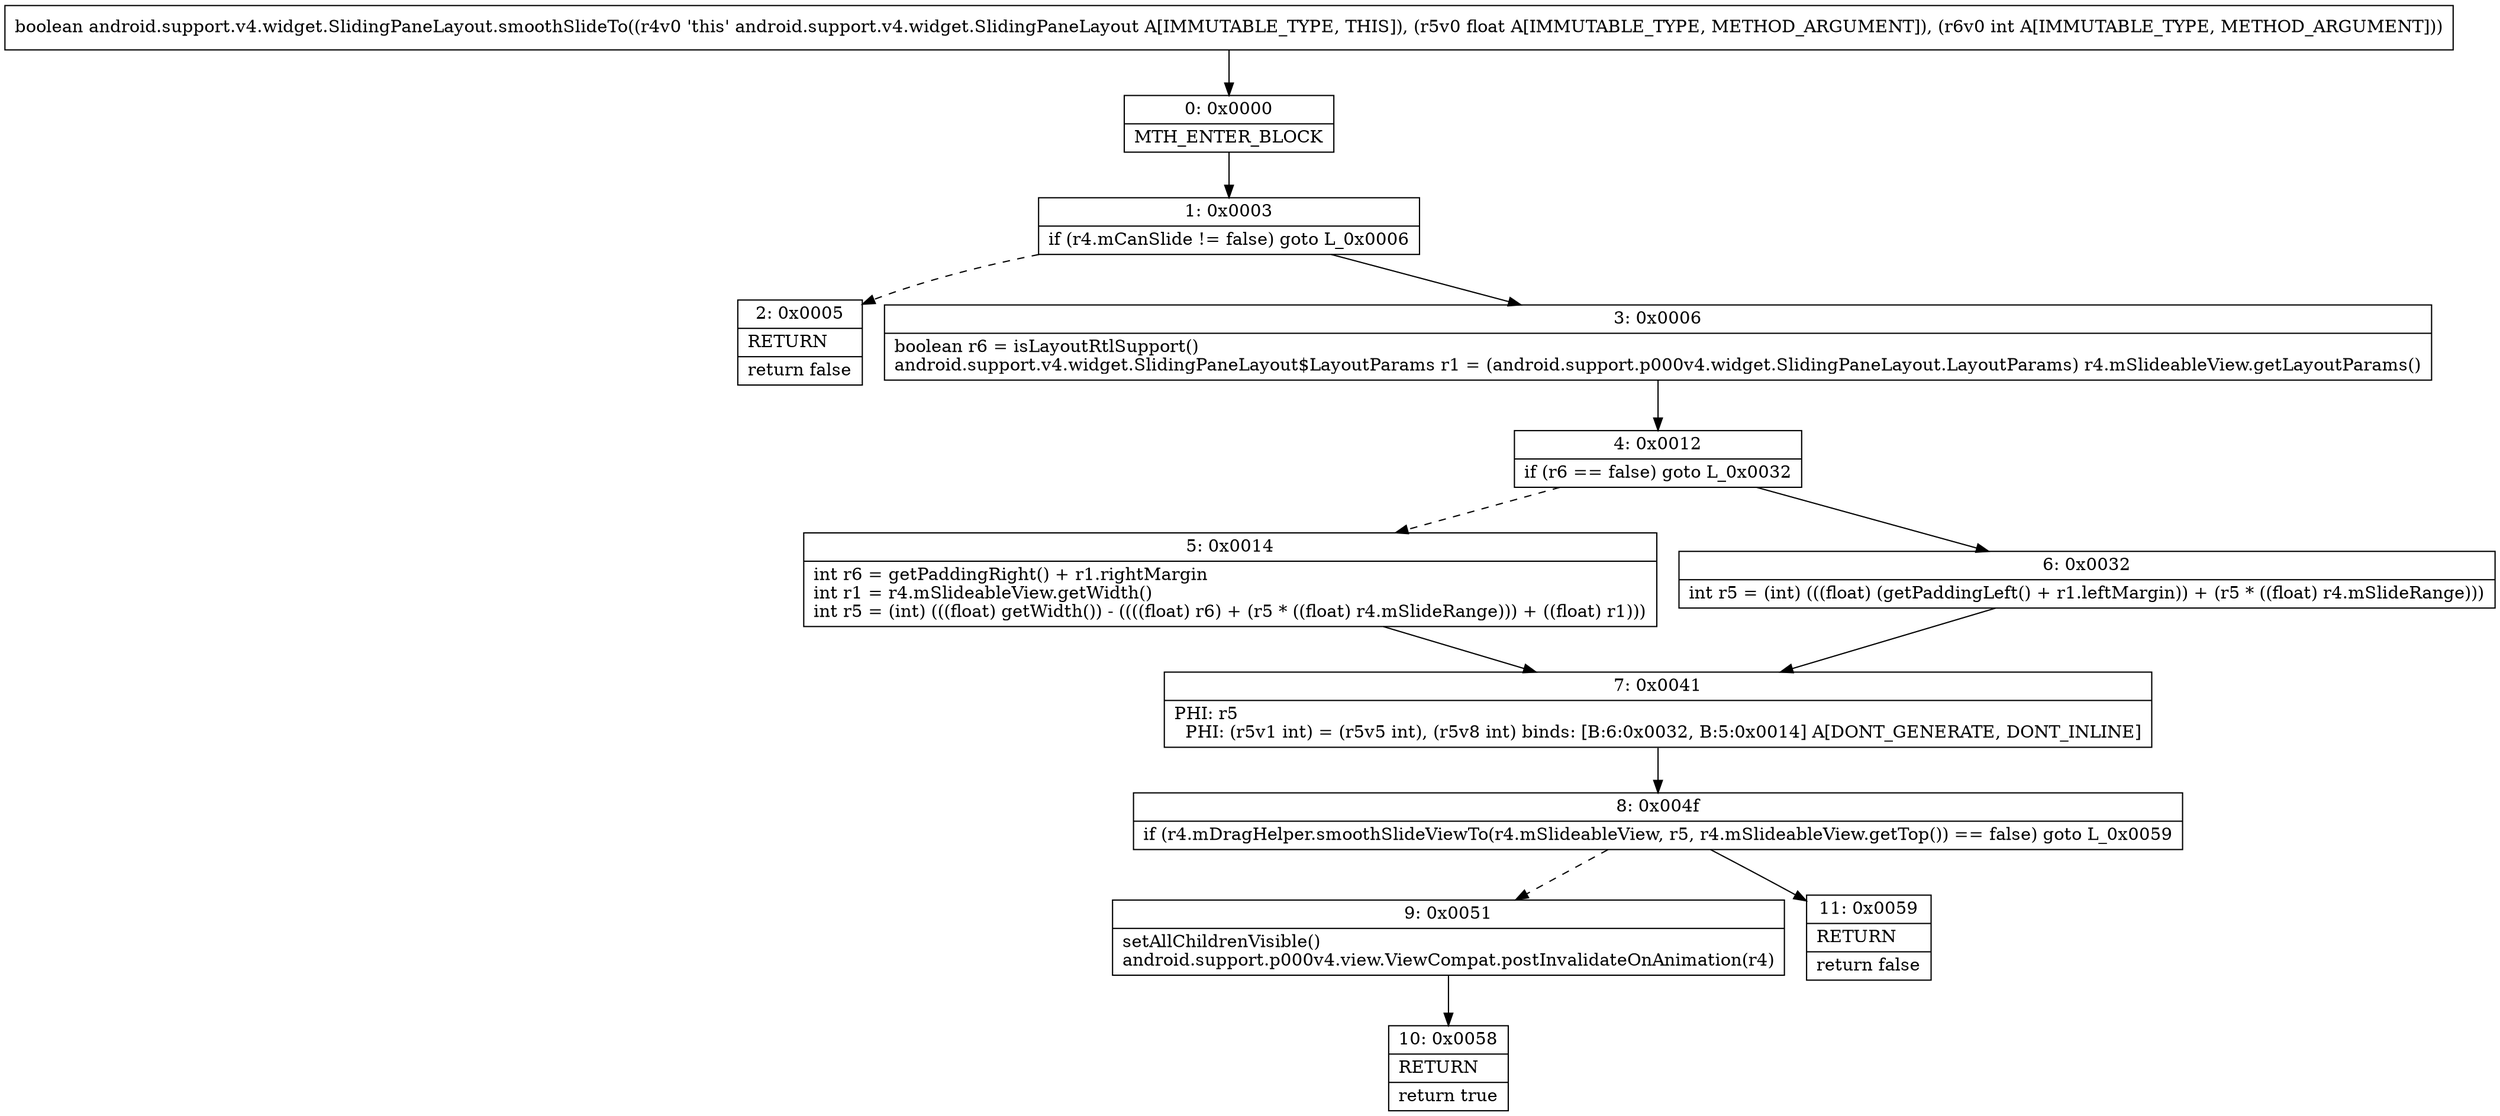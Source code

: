 digraph "CFG forandroid.support.v4.widget.SlidingPaneLayout.smoothSlideTo(FI)Z" {
Node_0 [shape=record,label="{0\:\ 0x0000|MTH_ENTER_BLOCK\l}"];
Node_1 [shape=record,label="{1\:\ 0x0003|if (r4.mCanSlide != false) goto L_0x0006\l}"];
Node_2 [shape=record,label="{2\:\ 0x0005|RETURN\l|return false\l}"];
Node_3 [shape=record,label="{3\:\ 0x0006|boolean r6 = isLayoutRtlSupport()\landroid.support.v4.widget.SlidingPaneLayout$LayoutParams r1 = (android.support.p000v4.widget.SlidingPaneLayout.LayoutParams) r4.mSlideableView.getLayoutParams()\l}"];
Node_4 [shape=record,label="{4\:\ 0x0012|if (r6 == false) goto L_0x0032\l}"];
Node_5 [shape=record,label="{5\:\ 0x0014|int r6 = getPaddingRight() + r1.rightMargin\lint r1 = r4.mSlideableView.getWidth()\lint r5 = (int) (((float) getWidth()) \- ((((float) r6) + (r5 * ((float) r4.mSlideRange))) + ((float) r1)))\l}"];
Node_6 [shape=record,label="{6\:\ 0x0032|int r5 = (int) (((float) (getPaddingLeft() + r1.leftMargin)) + (r5 * ((float) r4.mSlideRange)))\l}"];
Node_7 [shape=record,label="{7\:\ 0x0041|PHI: r5 \l  PHI: (r5v1 int) = (r5v5 int), (r5v8 int) binds: [B:6:0x0032, B:5:0x0014] A[DONT_GENERATE, DONT_INLINE]\l}"];
Node_8 [shape=record,label="{8\:\ 0x004f|if (r4.mDragHelper.smoothSlideViewTo(r4.mSlideableView, r5, r4.mSlideableView.getTop()) == false) goto L_0x0059\l}"];
Node_9 [shape=record,label="{9\:\ 0x0051|setAllChildrenVisible()\landroid.support.p000v4.view.ViewCompat.postInvalidateOnAnimation(r4)\l}"];
Node_10 [shape=record,label="{10\:\ 0x0058|RETURN\l|return true\l}"];
Node_11 [shape=record,label="{11\:\ 0x0059|RETURN\l|return false\l}"];
MethodNode[shape=record,label="{boolean android.support.v4.widget.SlidingPaneLayout.smoothSlideTo((r4v0 'this' android.support.v4.widget.SlidingPaneLayout A[IMMUTABLE_TYPE, THIS]), (r5v0 float A[IMMUTABLE_TYPE, METHOD_ARGUMENT]), (r6v0 int A[IMMUTABLE_TYPE, METHOD_ARGUMENT])) }"];
MethodNode -> Node_0;
Node_0 -> Node_1;
Node_1 -> Node_2[style=dashed];
Node_1 -> Node_3;
Node_3 -> Node_4;
Node_4 -> Node_5[style=dashed];
Node_4 -> Node_6;
Node_5 -> Node_7;
Node_6 -> Node_7;
Node_7 -> Node_8;
Node_8 -> Node_9[style=dashed];
Node_8 -> Node_11;
Node_9 -> Node_10;
}

